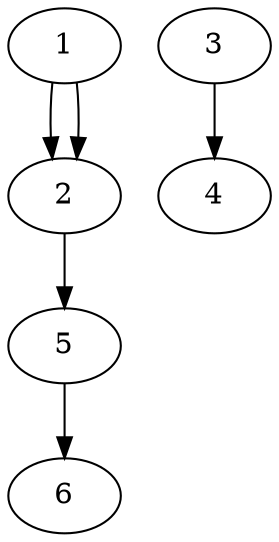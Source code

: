 digraph {
5 -> 6[weight=85]
3 -> 4[weight=105]
1 -> 2[weight=112]
2 -> 5[weight=135]
1 -> 2[weight=112]
}